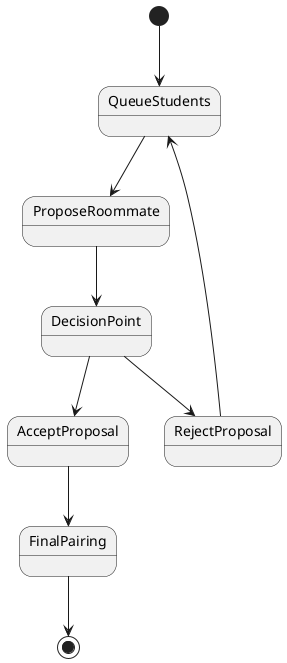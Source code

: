 @startuml
[*] --> QueueStudents
QueueStudents --> ProposeRoommate
ProposeRoommate --> DecisionPoint
DecisionPoint --> AcceptProposal
DecisionPoint --> RejectProposal
RejectProposal --> QueueStudents
AcceptProposal --> FinalPairing
FinalPairing --> [*]
@enduml


